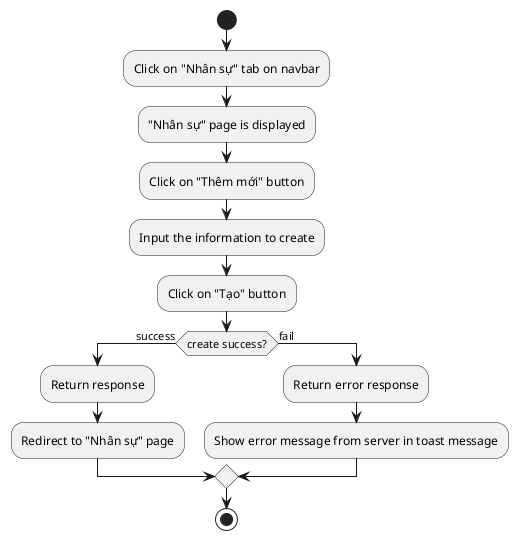 @startuml
start
:Click on "Nhân sự" tab on navbar;
:"Nhân sự" page is displayed;
:Click on "Thêm mới" button;
:Input the information to create;
:Click on "Tạo" button;
if (create success?) then (success)
    :Return response;
    :Redirect to "Nhân sự" page;
else (fail)
    :Return error response;
    :Show error message from server in toast message;
endif
stop
@enduml
